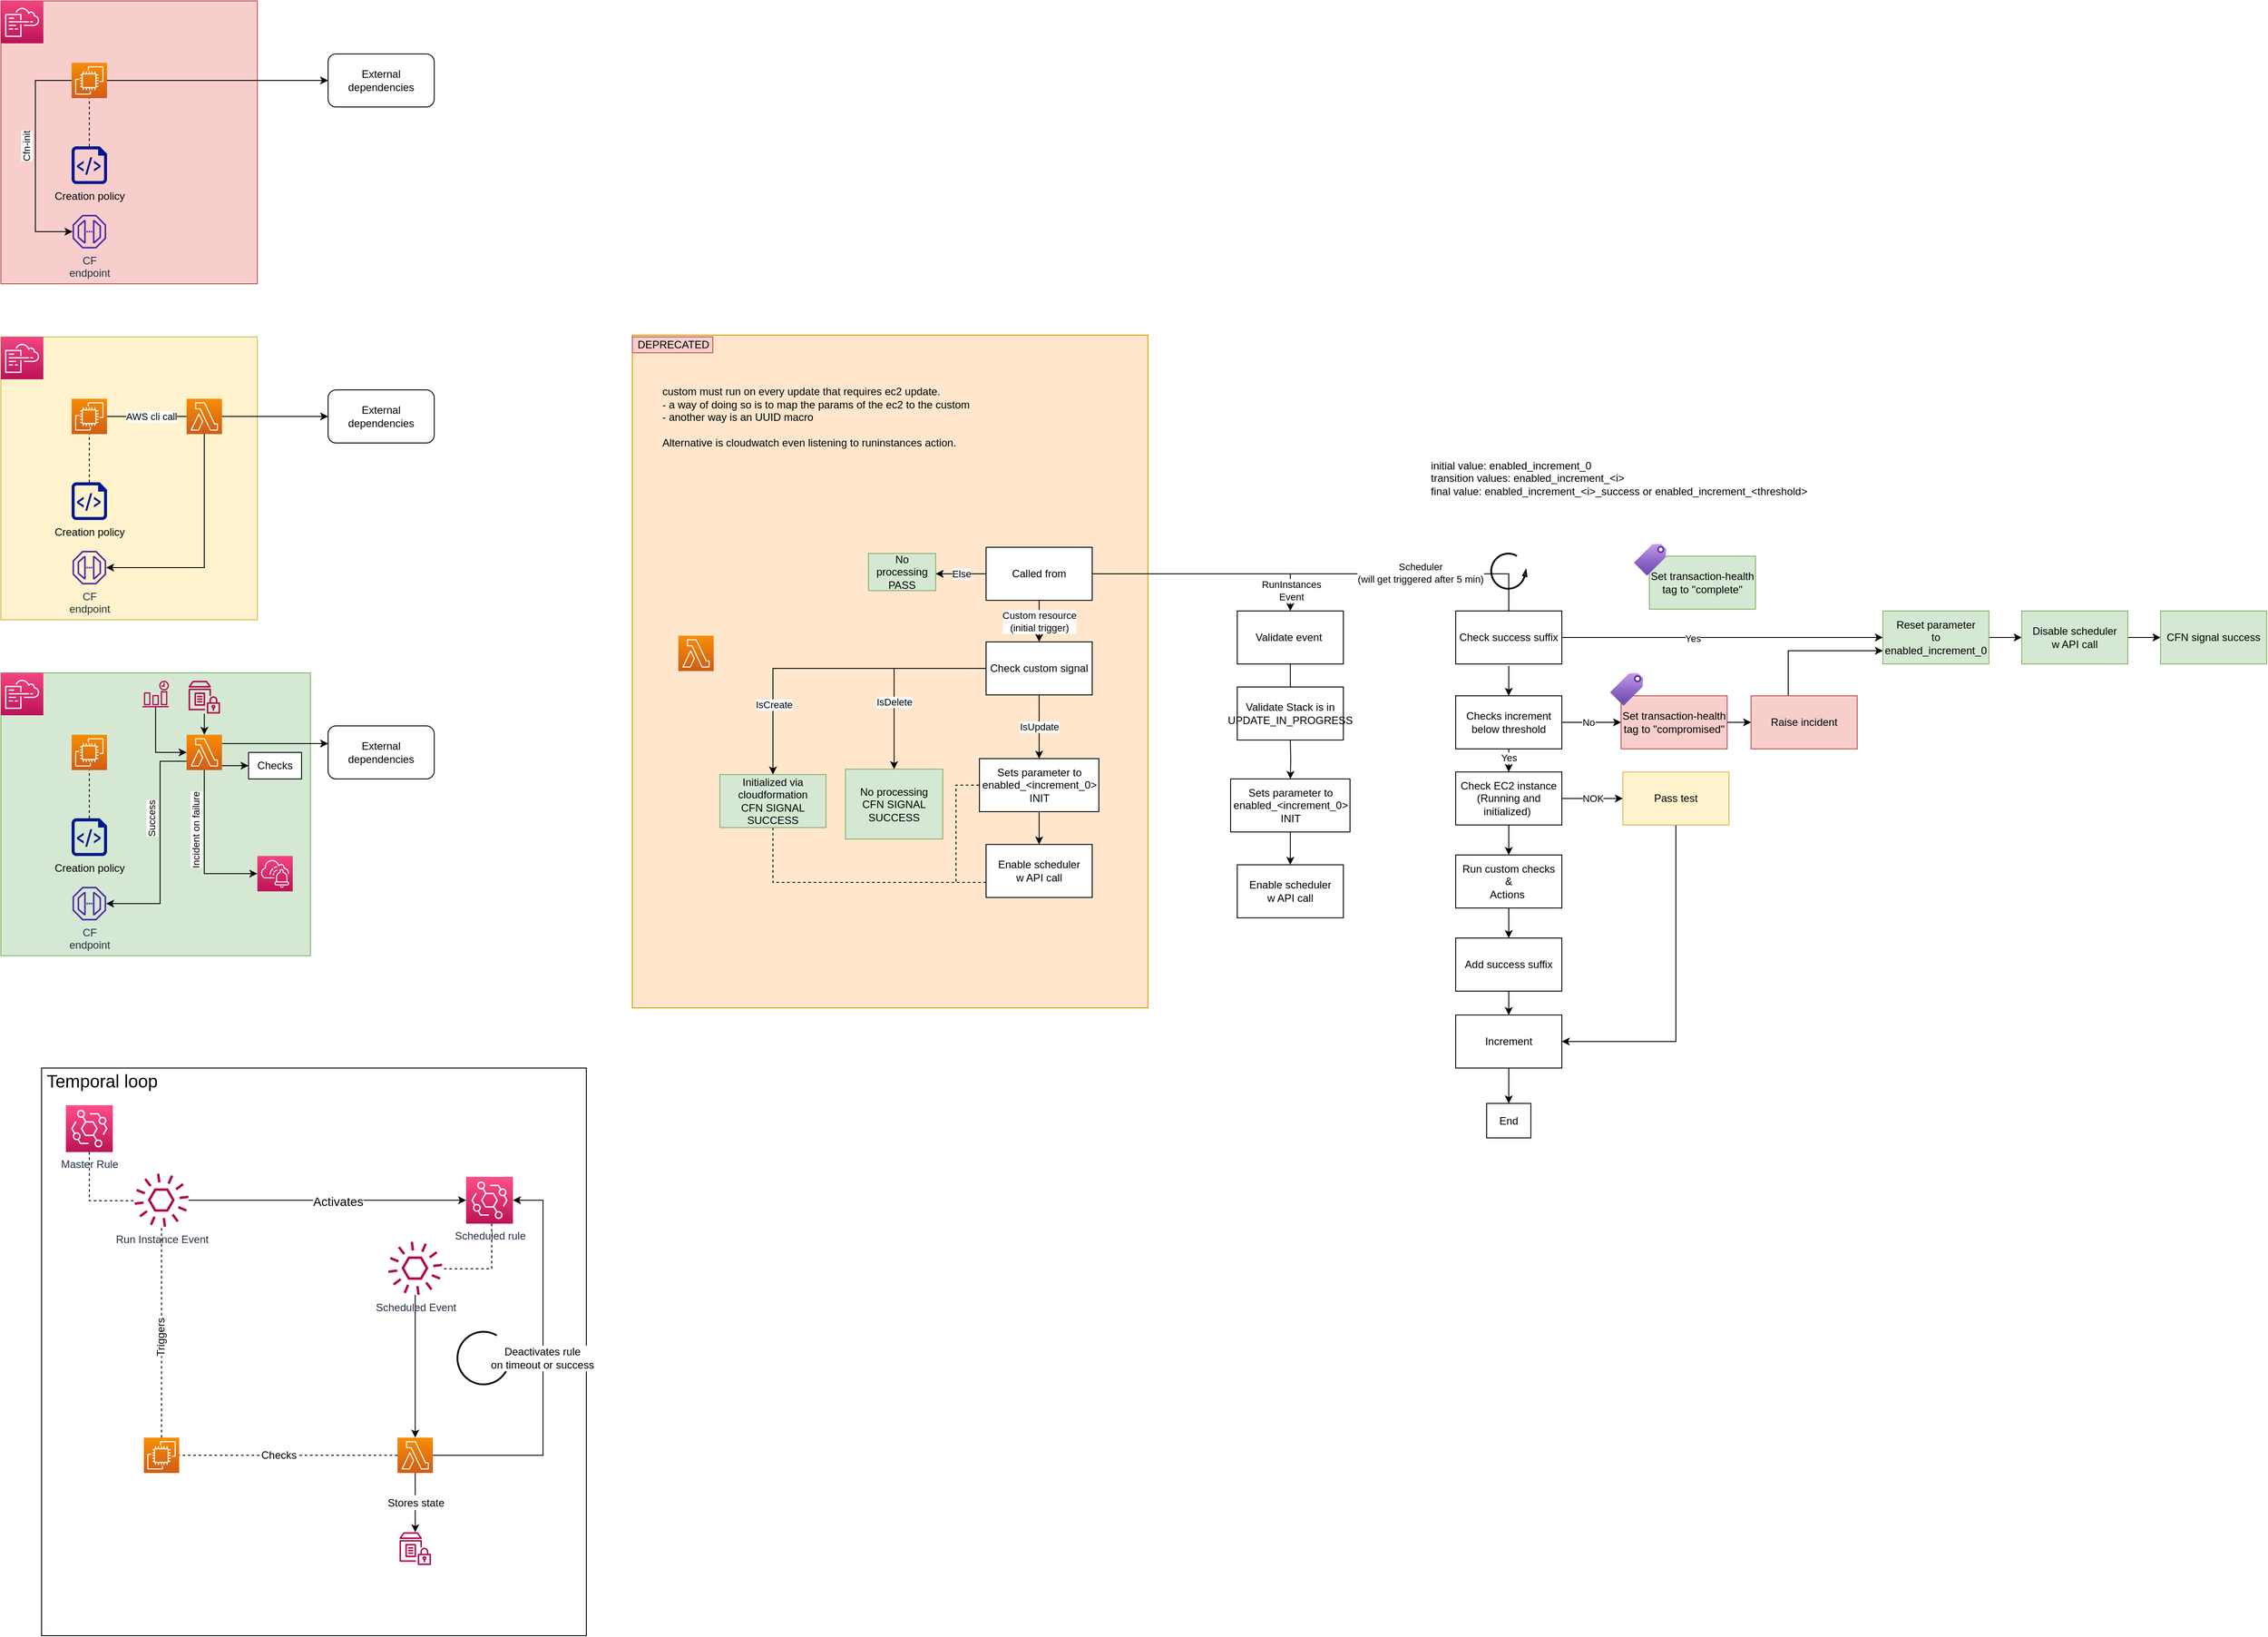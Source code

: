<mxfile version="16.1.2" type="device"><diagram id="FhN0YhwfLMsi-lymDsW3" name="Page-1"><mxGraphModel dx="2379" dy="1426" grid="0" gridSize="10" guides="1" tooltips="1" connect="1" arrows="1" fold="1" page="1" pageScale="1" pageWidth="827" pageHeight="1169" math="0" shadow="0"><root><mxCell id="0"/><mxCell id="1" parent="0"/><mxCell id="G8DbMPM-OMqMHS44Dd9l-25" value="Set transaction-health tag to &quot;complete&quot;" style="rounded=0;whiteSpace=wrap;html=1;fillColor=#d5e8d4;strokeColor=#82b366;" vertex="1" parent="1"><mxGeometry x="1934" y="657.0" width="120" height="60" as="geometry"/></mxCell><mxCell id="G8DbMPM-OMqMHS44Dd9l-4" value="" style="rounded=0;whiteSpace=wrap;html=1;" vertex="1" parent="1"><mxGeometry x="116" y="1236" width="616" height="642" as="geometry"/></mxCell><mxCell id="nle_YwqOD9X8qx88k8Kb-2" value="" style="rounded=0;whiteSpace=wrap;html=1;fillColor=#ffe6cc;strokeColor=#d79b00;" parent="1" vertex="1"><mxGeometry x="784" y="407" width="583" height="761" as="geometry"/></mxCell><mxCell id="jrHru4hNWrMTznHkmxCw-6" value="" style="rounded=0;whiteSpace=wrap;html=1;fillColor=#f8cecc;strokeColor=#b85450;" parent="1" vertex="1"><mxGeometry x="70" y="29" width="290" height="320" as="geometry"/></mxCell><mxCell id="jrHru4hNWrMTznHkmxCw-11" style="edgeStyle=orthogonalEdgeStyle;rounded=0;orthogonalLoop=1;jettySize=auto;html=1;endArrow=classic;endFill=1;" parent="1" source="jrHru4hNWrMTznHkmxCw-2" target="jrHru4hNWrMTznHkmxCw-12" edge="1"><mxGeometry relative="1" as="geometry"><mxPoint x="270" y="119" as="targetPoint"/></mxGeometry></mxCell><mxCell id="jrHru4hNWrMTznHkmxCw-26" style="edgeStyle=orthogonalEdgeStyle;rounded=0;orthogonalLoop=1;jettySize=auto;html=1;endArrow=classic;endFill=1;" parent="1" source="jrHru4hNWrMTznHkmxCw-2" target="jrHru4hNWrMTznHkmxCw-28" edge="1"><mxGeometry relative="1" as="geometry"><Array as="points"><mxPoint x="109" y="119"/></Array></mxGeometry></mxCell><mxCell id="jrHru4hNWrMTznHkmxCw-27" value="Cfn-init" style="edgeLabel;html=1;align=center;verticalAlign=middle;resizable=0;points=[];rotation=-90;" parent="jrHru4hNWrMTznHkmxCw-26" vertex="1" connectable="0"><mxGeometry x="-0.32" y="1" relative="1" as="geometry"><mxPoint x="-11" y="29" as="offset"/></mxGeometry></mxCell><mxCell id="jrHru4hNWrMTznHkmxCw-2" value="" style="sketch=0;points=[[0,0,0],[0.25,0,0],[0.5,0,0],[0.75,0,0],[1,0,0],[0,1,0],[0.25,1,0],[0.5,1,0],[0.75,1,0],[1,1,0],[0,0.25,0],[0,0.5,0],[0,0.75,0],[1,0.25,0],[1,0.5,0],[1,0.75,0]];outlineConnect=0;fontColor=#232F3E;gradientColor=#F78E04;gradientDirection=north;fillColor=#D05C17;strokeColor=#ffffff;dashed=0;verticalLabelPosition=bottom;verticalAlign=top;align=center;html=1;fontSize=12;fontStyle=0;aspect=fixed;shape=mxgraph.aws4.resourceIcon;resIcon=mxgraph.aws4.ec2;" parent="1" vertex="1"><mxGeometry x="150" y="99" width="40" height="40" as="geometry"/></mxCell><mxCell id="jrHru4hNWrMTznHkmxCw-9" value="" style="edgeStyle=orthogonalEdgeStyle;rounded=0;orthogonalLoop=1;jettySize=auto;html=1;endArrow=none;endFill=0;dashed=1;" parent="1" source="jrHru4hNWrMTznHkmxCw-4" target="jrHru4hNWrMTznHkmxCw-2" edge="1"><mxGeometry relative="1" as="geometry"/></mxCell><mxCell id="jrHru4hNWrMTznHkmxCw-4" value="Creation policy" style="sketch=0;aspect=fixed;pointerEvents=1;shadow=0;dashed=0;html=1;strokeColor=none;labelPosition=center;verticalLabelPosition=bottom;verticalAlign=top;align=center;fillColor=#00188D;shape=mxgraph.azure.script_file" parent="1" vertex="1"><mxGeometry x="150" y="193.55" width="40" height="42.55" as="geometry"/></mxCell><mxCell id="jrHru4hNWrMTznHkmxCw-5" value="" style="sketch=0;points=[[0,0,0],[0.25,0,0],[0.5,0,0],[0.75,0,0],[1,0,0],[0,1,0],[0.25,1,0],[0.5,1,0],[0.75,1,0],[1,1,0],[0,0.25,0],[0,0.5,0],[0,0.75,0],[1,0.25,0],[1,0.5,0],[1,0.75,0]];points=[[0,0,0],[0.25,0,0],[0.5,0,0],[0.75,0,0],[1,0,0],[0,1,0],[0.25,1,0],[0.5,1,0],[0.75,1,0],[1,1,0],[0,0.25,0],[0,0.5,0],[0,0.75,0],[1,0.25,0],[1,0.5,0],[1,0.75,0]];outlineConnect=0;fontColor=#232F3E;gradientColor=#F34482;gradientDirection=north;fillColor=#BC1356;strokeColor=#ffffff;dashed=0;verticalLabelPosition=bottom;verticalAlign=top;align=center;html=1;fontSize=12;fontStyle=0;aspect=fixed;shape=mxgraph.aws4.resourceIcon;resIcon=mxgraph.aws4.cloudformation;" parent="1" vertex="1"><mxGeometry x="70" y="29" width="48" height="48" as="geometry"/></mxCell><mxCell id="jrHru4hNWrMTznHkmxCw-12" value="External dependencies" style="rounded=1;whiteSpace=wrap;html=1;" parent="1" vertex="1"><mxGeometry x="440" y="89" width="120" height="60" as="geometry"/></mxCell><mxCell id="jrHru4hNWrMTznHkmxCw-28" value="CF&lt;br&gt;endpoint" style="sketch=0;outlineConnect=0;fontColor=#232F3E;gradientColor=none;fillColor=#4D27AA;strokeColor=none;dashed=0;verticalLabelPosition=bottom;verticalAlign=top;align=center;html=1;fontSize=12;fontStyle=0;aspect=fixed;pointerEvents=1;shape=mxgraph.aws4.endpoint;" parent="1" vertex="1"><mxGeometry x="151" y="271" width="38" height="38" as="geometry"/></mxCell><mxCell id="jrHru4hNWrMTznHkmxCw-39" value="" style="rounded=0;whiteSpace=wrap;html=1;fillColor=#fff2cc;strokeColor=#d6b656;" parent="1" vertex="1"><mxGeometry x="70" y="409" width="290" height="320" as="geometry"/></mxCell><mxCell id="jrHru4hNWrMTznHkmxCw-40" style="edgeStyle=orthogonalEdgeStyle;rounded=0;orthogonalLoop=1;jettySize=auto;html=1;endArrow=classic;endFill=1;startArrow=none;" parent="1" source="jrHru4hNWrMTznHkmxCw-49" target="jrHru4hNWrMTznHkmxCw-47" edge="1"><mxGeometry relative="1" as="geometry"><mxPoint x="270" y="499" as="targetPoint"/></mxGeometry></mxCell><mxCell id="jrHru4hNWrMTznHkmxCw-43" value="" style="sketch=0;points=[[0,0,0],[0.25,0,0],[0.5,0,0],[0.75,0,0],[1,0,0],[0,1,0],[0.25,1,0],[0.5,1,0],[0.75,1,0],[1,1,0],[0,0.25,0],[0,0.5,0],[0,0.75,0],[1,0.25,0],[1,0.5,0],[1,0.75,0]];outlineConnect=0;fontColor=#232F3E;gradientColor=#F78E04;gradientDirection=north;fillColor=#D05C17;strokeColor=#ffffff;dashed=0;verticalLabelPosition=bottom;verticalAlign=top;align=center;html=1;fontSize=12;fontStyle=0;aspect=fixed;shape=mxgraph.aws4.resourceIcon;resIcon=mxgraph.aws4.ec2;" parent="1" vertex="1"><mxGeometry x="150" y="479" width="40" height="40" as="geometry"/></mxCell><mxCell id="jrHru4hNWrMTznHkmxCw-44" value="" style="edgeStyle=orthogonalEdgeStyle;rounded=0;orthogonalLoop=1;jettySize=auto;html=1;endArrow=none;endFill=0;dashed=1;" parent="1" source="jrHru4hNWrMTznHkmxCw-45" target="jrHru4hNWrMTznHkmxCw-43" edge="1"><mxGeometry relative="1" as="geometry"/></mxCell><mxCell id="jrHru4hNWrMTznHkmxCw-45" value="Creation policy" style="sketch=0;aspect=fixed;pointerEvents=1;shadow=0;dashed=0;html=1;strokeColor=none;labelPosition=center;verticalLabelPosition=bottom;verticalAlign=top;align=center;fillColor=#00188D;shape=mxgraph.azure.script_file" parent="1" vertex="1"><mxGeometry x="150" y="573.55" width="40" height="42.55" as="geometry"/></mxCell><mxCell id="jrHru4hNWrMTznHkmxCw-46" value="" style="sketch=0;points=[[0,0,0],[0.25,0,0],[0.5,0,0],[0.75,0,0],[1,0,0],[0,1,0],[0.25,1,0],[0.5,1,0],[0.75,1,0],[1,1,0],[0,0.25,0],[0,0.5,0],[0,0.75,0],[1,0.25,0],[1,0.5,0],[1,0.75,0]];points=[[0,0,0],[0.25,0,0],[0.5,0,0],[0.75,0,0],[1,0,0],[0,1,0],[0.25,1,0],[0.5,1,0],[0.75,1,0],[1,1,0],[0,0.25,0],[0,0.5,0],[0,0.75,0],[1,0.25,0],[1,0.5,0],[1,0.75,0]];outlineConnect=0;fontColor=#232F3E;gradientColor=#F34482;gradientDirection=north;fillColor=#BC1356;strokeColor=#ffffff;dashed=0;verticalLabelPosition=bottom;verticalAlign=top;align=center;html=1;fontSize=12;fontStyle=0;aspect=fixed;shape=mxgraph.aws4.resourceIcon;resIcon=mxgraph.aws4.cloudformation;" parent="1" vertex="1"><mxGeometry x="70" y="409" width="48" height="48" as="geometry"/></mxCell><mxCell id="jrHru4hNWrMTznHkmxCw-47" value="External dependencies" style="rounded=1;whiteSpace=wrap;html=1;" parent="1" vertex="1"><mxGeometry x="440" y="469" width="120" height="60" as="geometry"/></mxCell><mxCell id="jrHru4hNWrMTznHkmxCw-48" value="CF&lt;br&gt;endpoint" style="sketch=0;outlineConnect=0;fontColor=#232F3E;gradientColor=none;fillColor=#4D27AA;strokeColor=none;dashed=0;verticalLabelPosition=bottom;verticalAlign=top;align=center;html=1;fontSize=12;fontStyle=0;aspect=fixed;pointerEvents=1;shape=mxgraph.aws4.endpoint;" parent="1" vertex="1"><mxGeometry x="151" y="651" width="38" height="38" as="geometry"/></mxCell><mxCell id="jrHru4hNWrMTznHkmxCw-51" style="edgeStyle=orthogonalEdgeStyle;rounded=0;orthogonalLoop=1;jettySize=auto;html=1;endArrow=classic;endFill=1;" parent="1" source="jrHru4hNWrMTznHkmxCw-49" target="jrHru4hNWrMTznHkmxCw-48" edge="1"><mxGeometry relative="1" as="geometry"><Array as="points"><mxPoint x="300" y="670"/></Array></mxGeometry></mxCell><mxCell id="jrHru4hNWrMTznHkmxCw-49" value="" style="sketch=0;points=[[0,0,0],[0.25,0,0],[0.5,0,0],[0.75,0,0],[1,0,0],[0,1,0],[0.25,1,0],[0.5,1,0],[0.75,1,0],[1,1,0],[0,0.25,0],[0,0.5,0],[0,0.75,0],[1,0.25,0],[1,0.5,0],[1,0.75,0]];outlineConnect=0;fontColor=#232F3E;gradientColor=#F78E04;gradientDirection=north;fillColor=#D05C17;strokeColor=#ffffff;dashed=0;verticalLabelPosition=bottom;verticalAlign=top;align=center;html=1;fontSize=12;fontStyle=0;aspect=fixed;shape=mxgraph.aws4.resourceIcon;resIcon=mxgraph.aws4.lambda;" parent="1" vertex="1"><mxGeometry x="280" y="479" width="40" height="40" as="geometry"/></mxCell><mxCell id="jrHru4hNWrMTznHkmxCw-50" value="" style="edgeStyle=orthogonalEdgeStyle;rounded=0;orthogonalLoop=1;jettySize=auto;html=1;endArrow=none;endFill=1;" parent="1" source="jrHru4hNWrMTznHkmxCw-43" target="jrHru4hNWrMTznHkmxCw-49" edge="1"><mxGeometry relative="1" as="geometry"><mxPoint x="440" y="499" as="targetPoint"/><mxPoint x="190" y="499" as="sourcePoint"/></mxGeometry></mxCell><mxCell id="jrHru4hNWrMTznHkmxCw-54" value="AWS cli call" style="edgeLabel;html=1;align=center;verticalAlign=middle;resizable=0;points=[];" parent="jrHru4hNWrMTznHkmxCw-50" vertex="1" connectable="0"><mxGeometry x="-0.178" relative="1" as="geometry"><mxPoint x="13" as="offset"/></mxGeometry></mxCell><mxCell id="jrHru4hNWrMTznHkmxCw-55" value="" style="rounded=0;whiteSpace=wrap;html=1;fillColor=#d5e8d4;strokeColor=#82b366;" parent="1" vertex="1"><mxGeometry x="70" y="789" width="350" height="320" as="geometry"/></mxCell><mxCell id="jrHru4hNWrMTznHkmxCw-56" style="edgeStyle=orthogonalEdgeStyle;rounded=0;orthogonalLoop=1;jettySize=auto;html=1;endArrow=classic;endFill=1;startArrow=none;" parent="1" source="jrHru4hNWrMTznHkmxCw-64" target="jrHru4hNWrMTznHkmxCw-61" edge="1"><mxGeometry relative="1" as="geometry"><mxPoint x="270" y="879" as="targetPoint"/><Array as="points"><mxPoint x="390" y="869"/><mxPoint x="390" y="869"/></Array></mxGeometry></mxCell><mxCell id="jrHru4hNWrMTznHkmxCw-57" value="" style="sketch=0;points=[[0,0,0],[0.25,0,0],[0.5,0,0],[0.75,0,0],[1,0,0],[0,1,0],[0.25,1,0],[0.5,1,0],[0.75,1,0],[1,1,0],[0,0.25,0],[0,0.5,0],[0,0.75,0],[1,0.25,0],[1,0.5,0],[1,0.75,0]];outlineConnect=0;fontColor=#232F3E;gradientColor=#F78E04;gradientDirection=north;fillColor=#D05C17;strokeColor=#ffffff;dashed=0;verticalLabelPosition=bottom;verticalAlign=top;align=center;html=1;fontSize=12;fontStyle=0;aspect=fixed;shape=mxgraph.aws4.resourceIcon;resIcon=mxgraph.aws4.ec2;" parent="1" vertex="1"><mxGeometry x="150" y="859" width="40" height="40" as="geometry"/></mxCell><mxCell id="jrHru4hNWrMTznHkmxCw-58" value="" style="edgeStyle=orthogonalEdgeStyle;rounded=0;orthogonalLoop=1;jettySize=auto;html=1;endArrow=none;endFill=0;dashed=1;" parent="1" source="jrHru4hNWrMTznHkmxCw-59" target="jrHru4hNWrMTznHkmxCw-57" edge="1"><mxGeometry relative="1" as="geometry"/></mxCell><mxCell id="jrHru4hNWrMTznHkmxCw-59" value="Creation policy" style="sketch=0;aspect=fixed;pointerEvents=1;shadow=0;dashed=0;html=1;strokeColor=none;labelPosition=center;verticalLabelPosition=bottom;verticalAlign=top;align=center;fillColor=#00188D;shape=mxgraph.azure.script_file" parent="1" vertex="1"><mxGeometry x="150" y="953.55" width="40" height="42.55" as="geometry"/></mxCell><mxCell id="jrHru4hNWrMTznHkmxCw-60" value="" style="sketch=0;points=[[0,0,0],[0.25,0,0],[0.5,0,0],[0.75,0,0],[1,0,0],[0,1,0],[0.25,1,0],[0.5,1,0],[0.75,1,0],[1,1,0],[0,0.25,0],[0,0.5,0],[0,0.75,0],[1,0.25,0],[1,0.5,0],[1,0.75,0]];points=[[0,0,0],[0.25,0,0],[0.5,0,0],[0.75,0,0],[1,0,0],[0,1,0],[0.25,1,0],[0.5,1,0],[0.75,1,0],[1,1,0],[0,0.25,0],[0,0.5,0],[0,0.75,0],[1,0.25,0],[1,0.5,0],[1,0.75,0]];outlineConnect=0;fontColor=#232F3E;gradientColor=#F34482;gradientDirection=north;fillColor=#BC1356;strokeColor=#ffffff;dashed=0;verticalLabelPosition=bottom;verticalAlign=top;align=center;html=1;fontSize=12;fontStyle=0;aspect=fixed;shape=mxgraph.aws4.resourceIcon;resIcon=mxgraph.aws4.cloudformation;" parent="1" vertex="1"><mxGeometry x="70" y="789" width="48" height="48" as="geometry"/></mxCell><mxCell id="jrHru4hNWrMTznHkmxCw-61" value="External dependencies" style="rounded=1;whiteSpace=wrap;html=1;" parent="1" vertex="1"><mxGeometry x="440" y="849" width="120" height="60" as="geometry"/></mxCell><mxCell id="jrHru4hNWrMTznHkmxCw-62" value="CF&lt;br&gt;endpoint" style="sketch=0;outlineConnect=0;fontColor=#232F3E;gradientColor=none;fillColor=#4D27AA;strokeColor=none;dashed=0;verticalLabelPosition=bottom;verticalAlign=top;align=center;html=1;fontSize=12;fontStyle=0;aspect=fixed;pointerEvents=1;shape=mxgraph.aws4.endpoint;" parent="1" vertex="1"><mxGeometry x="151" y="1031" width="38" height="38" as="geometry"/></mxCell><mxCell id="jrHru4hNWrMTznHkmxCw-63" style="edgeStyle=orthogonalEdgeStyle;rounded=0;orthogonalLoop=1;jettySize=auto;html=1;endArrow=classic;endFill=1;" parent="1" source="jrHru4hNWrMTznHkmxCw-64" target="jrHru4hNWrMTznHkmxCw-62" edge="1"><mxGeometry relative="1" as="geometry"><Array as="points"><mxPoint x="250" y="889"/><mxPoint x="250" y="1050"/></Array></mxGeometry></mxCell><mxCell id="jrHru4hNWrMTznHkmxCw-81" value="Success" style="edgeLabel;html=1;align=center;verticalAlign=middle;resizable=0;points=[];rotation=-90;" parent="jrHru4hNWrMTznHkmxCw-63" vertex="1" connectable="0"><mxGeometry x="-0.341" y="1" relative="1" as="geometry"><mxPoint x="-11" y="12" as="offset"/></mxGeometry></mxCell><mxCell id="jrHru4hNWrMTznHkmxCw-76" style="edgeStyle=orthogonalEdgeStyle;rounded=0;orthogonalLoop=1;jettySize=auto;html=1;endArrow=classic;endFill=1;" parent="1" source="jrHru4hNWrMTznHkmxCw-64" target="jrHru4hNWrMTznHkmxCw-73" edge="1"><mxGeometry relative="1" as="geometry"><Array as="points"><mxPoint x="330" y="894"/><mxPoint x="330" y="894"/></Array></mxGeometry></mxCell><mxCell id="jrHru4hNWrMTznHkmxCw-79" style="edgeStyle=orthogonalEdgeStyle;rounded=0;orthogonalLoop=1;jettySize=auto;html=1;entryX=0;entryY=0.5;entryDx=0;entryDy=0;entryPerimeter=0;endArrow=classic;endFill=1;" parent="1" source="jrHru4hNWrMTznHkmxCw-64" target="jrHru4hNWrMTznHkmxCw-77" edge="1"><mxGeometry relative="1" as="geometry"><Array as="points"><mxPoint x="300" y="1016"/></Array></mxGeometry></mxCell><mxCell id="jrHru4hNWrMTznHkmxCw-80" value="Incident on failure" style="edgeLabel;html=1;align=center;verticalAlign=middle;resizable=0;points=[];rotation=-90;" parent="jrHru4hNWrMTznHkmxCw-79" vertex="1" connectable="0"><mxGeometry x="-0.232" y="2" relative="1" as="geometry"><mxPoint x="-12" as="offset"/></mxGeometry></mxCell><mxCell id="jrHru4hNWrMTznHkmxCw-64" value="" style="sketch=0;points=[[0,0,0],[0.25,0,0],[0.5,0,0],[0.75,0,0],[1,0,0],[0,1,0],[0.25,1,0],[0.5,1,0],[0.75,1,0],[1,1,0],[0,0.25,0],[0,0.5,0],[0,0.75,0],[1,0.25,0],[1,0.5,0],[1,0.75,0]];outlineConnect=0;fontColor=#232F3E;gradientColor=#F78E04;gradientDirection=north;fillColor=#D05C17;strokeColor=#ffffff;dashed=0;verticalLabelPosition=bottom;verticalAlign=top;align=center;html=1;fontSize=12;fontStyle=0;aspect=fixed;shape=mxgraph.aws4.resourceIcon;resIcon=mxgraph.aws4.lambda;" parent="1" vertex="1"><mxGeometry x="280" y="859" width="40" height="40" as="geometry"/></mxCell><mxCell id="jrHru4hNWrMTznHkmxCw-74" style="edgeStyle=orthogonalEdgeStyle;rounded=0;orthogonalLoop=1;jettySize=auto;html=1;endArrow=classic;endFill=1;" parent="1" source="jrHru4hNWrMTznHkmxCw-67" target="jrHru4hNWrMTznHkmxCw-64" edge="1"><mxGeometry relative="1" as="geometry"><Array as="points"><mxPoint x="245" y="879"/></Array></mxGeometry></mxCell><mxCell id="jrHru4hNWrMTznHkmxCw-67" value="" style="sketch=0;outlineConnect=0;fontColor=#232F3E;gradientColor=none;fillColor=#B0084D;strokeColor=none;dashed=0;verticalLabelPosition=bottom;verticalAlign=top;align=center;html=1;fontSize=12;fontStyle=0;aspect=fixed;pointerEvents=1;shape=mxgraph.aws4.event_time_based;" parent="1" vertex="1"><mxGeometry x="230" y="798" width="30" height="30" as="geometry"/></mxCell><mxCell id="jrHru4hNWrMTznHkmxCw-71" style="edgeStyle=orthogonalEdgeStyle;rounded=0;orthogonalLoop=1;jettySize=auto;html=1;entryX=0.5;entryY=0;entryDx=0;entryDy=0;entryPerimeter=0;endArrow=classic;endFill=1;" parent="1" source="jrHru4hNWrMTznHkmxCw-68" target="jrHru4hNWrMTznHkmxCw-64" edge="1"><mxGeometry relative="1" as="geometry"/></mxCell><mxCell id="jrHru4hNWrMTznHkmxCw-68" value="" style="sketch=0;outlineConnect=0;fontColor=#232F3E;gradientColor=none;fillColor=#B0084D;strokeColor=none;dashed=0;verticalLabelPosition=bottom;verticalAlign=top;align=center;html=1;fontSize=12;fontStyle=0;aspect=fixed;pointerEvents=1;shape=mxgraph.aws4.parameter_store;" parent="1" vertex="1"><mxGeometry x="282.17" y="798" width="35.67" height="37.1" as="geometry"/></mxCell><mxCell id="jrHru4hNWrMTznHkmxCw-73" value="Checks" style="rounded=0;whiteSpace=wrap;html=1;" parent="1" vertex="1"><mxGeometry x="350" y="879" width="60" height="30" as="geometry"/></mxCell><mxCell id="jrHru4hNWrMTznHkmxCw-77" value="" style="sketch=0;points=[[0,0,0],[0.25,0,0],[0.5,0,0],[0.75,0,0],[1,0,0],[0,1,0],[0.25,1,0],[0.5,1,0],[0.75,1,0],[1,1,0],[0,0.25,0],[0,0.5,0],[0,0.75,0],[1,0.25,0],[1,0.5,0],[1,0.75,0]];points=[[0,0,0],[0.25,0,0],[0.5,0,0],[0.75,0,0],[1,0,0],[0,1,0],[0.25,1,0],[0.5,1,0],[0.75,1,0],[1,1,0],[0,0.25,0],[0,0.5,0],[0,0.75,0],[1,0.25,0],[1,0.5,0],[1,0.75,0]];outlineConnect=0;fontColor=#232F3E;gradientColor=#F34482;gradientDirection=north;fillColor=#BC1356;strokeColor=#ffffff;dashed=0;verticalLabelPosition=bottom;verticalAlign=top;align=center;html=1;fontSize=12;fontStyle=0;aspect=fixed;shape=mxgraph.aws4.resourceIcon;resIcon=mxgraph.aws4.systems_manager_incident_manager;" parent="1" vertex="1"><mxGeometry x="360" y="996.1" width="40" height="40" as="geometry"/></mxCell><mxCell id="jrHru4hNWrMTznHkmxCw-82" value="" style="sketch=0;points=[[0,0,0],[0.25,0,0],[0.5,0,0],[0.75,0,0],[1,0,0],[0,1,0],[0.25,1,0],[0.5,1,0],[0.75,1,0],[1,1,0],[0,0.25,0],[0,0.5,0],[0,0.75,0],[1,0.25,0],[1,0.5,0],[1,0.75,0]];outlineConnect=0;fontColor=#232F3E;gradientColor=#F78E04;gradientDirection=north;fillColor=#D05C17;strokeColor=#ffffff;dashed=0;verticalLabelPosition=bottom;verticalAlign=top;align=center;html=1;fontSize=12;fontStyle=0;aspect=fixed;shape=mxgraph.aws4.resourceIcon;resIcon=mxgraph.aws4.lambda;" parent="1" vertex="1"><mxGeometry x="836" y="747" width="40" height="40" as="geometry"/></mxCell><mxCell id="jrHru4hNWrMTznHkmxCw-86" style="edgeStyle=orthogonalEdgeStyle;rounded=0;orthogonalLoop=1;jettySize=auto;html=1;endArrow=classic;endFill=1;" parent="1" source="jrHru4hNWrMTznHkmxCw-84" target="jrHru4hNWrMTznHkmxCw-85" edge="1"><mxGeometry relative="1" as="geometry"/></mxCell><mxCell id="jrHru4hNWrMTznHkmxCw-87" value="IsUpdate" style="edgeLabel;html=1;align=center;verticalAlign=middle;resizable=0;points=[];" parent="jrHru4hNWrMTznHkmxCw-86" vertex="1" connectable="0"><mxGeometry x="-0.389" relative="1" as="geometry"><mxPoint y="14" as="offset"/></mxGeometry></mxCell><mxCell id="jrHru4hNWrMTznHkmxCw-151" value="" style="edgeStyle=orthogonalEdgeStyle;rounded=0;orthogonalLoop=1;jettySize=auto;html=1;endArrow=classic;endFill=1;entryX=0.5;entryY=0;entryDx=0;entryDy=0;" parent="1" source="jrHru4hNWrMTznHkmxCw-84" target="jrHru4hNWrMTznHkmxCw-153" edge="1"><mxGeometry relative="1" as="geometry"><mxPoint x="1094" y="896" as="targetPoint"/></mxGeometry></mxCell><mxCell id="jrHru4hNWrMTznHkmxCw-152" value="IsDelete" style="edgeLabel;html=1;align=center;verticalAlign=middle;resizable=0;points=[];" parent="jrHru4hNWrMTznHkmxCw-151" vertex="1" connectable="0"><mxGeometry x="0.299" relative="1" as="geometry"><mxPoint as="offset"/></mxGeometry></mxCell><mxCell id="jrHru4hNWrMTznHkmxCw-156" value="" style="edgeStyle=orthogonalEdgeStyle;rounded=0;orthogonalLoop=1;jettySize=auto;html=1;endArrow=classic;endFill=1;" parent="1" source="jrHru4hNWrMTznHkmxCw-84" target="jrHru4hNWrMTznHkmxCw-155" edge="1"><mxGeometry relative="1" as="geometry"/></mxCell><mxCell id="jrHru4hNWrMTznHkmxCw-157" value="IsCreate" style="edgeLabel;html=1;align=center;verticalAlign=middle;resizable=0;points=[];" parent="jrHru4hNWrMTznHkmxCw-156" vertex="1" connectable="0"><mxGeometry x="0.562" y="1" relative="1" as="geometry"><mxPoint as="offset"/></mxGeometry></mxCell><mxCell id="jrHru4hNWrMTznHkmxCw-84" value="Check custom signal" style="rounded=0;whiteSpace=wrap;html=1;" parent="1" vertex="1"><mxGeometry x="1184" y="754" width="120" height="60" as="geometry"/></mxCell><mxCell id="jrHru4hNWrMTznHkmxCw-145" style="edgeStyle=orthogonalEdgeStyle;rounded=0;orthogonalLoop=1;jettySize=auto;html=1;endArrow=classic;endFill=1;" parent="1" source="jrHru4hNWrMTznHkmxCw-85" target="jrHru4hNWrMTznHkmxCw-144" edge="1"><mxGeometry relative="1" as="geometry"/></mxCell><mxCell id="jrHru4hNWrMTznHkmxCw-85" value="Sets parameter to enabled_&amp;lt;increment_0&amp;gt;&lt;br&gt;INIT" style="rounded=0;whiteSpace=wrap;html=1;" parent="1" vertex="1"><mxGeometry x="1176.5" y="886" width="135" height="60" as="geometry"/></mxCell><mxCell id="jrHru4hNWrMTznHkmxCw-89" value="Custom resource&lt;br&gt;(initial trigger)" style="edgeStyle=orthogonalEdgeStyle;rounded=0;orthogonalLoop=1;jettySize=auto;html=1;endArrow=classic;endFill=1;" parent="1" source="jrHru4hNWrMTznHkmxCw-88" target="jrHru4hNWrMTznHkmxCw-84" edge="1"><mxGeometry relative="1" as="geometry"><Array as="points"><mxPoint x="1244" y="734"/><mxPoint x="1244" y="734"/></Array></mxGeometry></mxCell><mxCell id="jrHru4hNWrMTznHkmxCw-93" style="edgeStyle=orthogonalEdgeStyle;rounded=0;orthogonalLoop=1;jettySize=auto;html=1;endArrow=classic;endFill=1;entryX=0.5;entryY=0;entryDx=0;entryDy=0;" parent="1" source="jrHru4hNWrMTznHkmxCw-88" target="jrHru4hNWrMTznHkmxCw-103" edge="1"><mxGeometry relative="1" as="geometry"/></mxCell><mxCell id="jrHru4hNWrMTznHkmxCw-94" value="Scheduler&lt;br&gt;(will get triggered after 5 min)" style="edgeLabel;html=1;align=center;verticalAlign=middle;resizable=0;points=[];" parent="jrHru4hNWrMTznHkmxCw-93" vertex="1" connectable="0"><mxGeometry x="0.606" y="-1" relative="1" as="geometry"><mxPoint x="-99" y="-19" as="offset"/></mxGeometry></mxCell><mxCell id="jrHru4hNWrMTznHkmxCw-123" value="No" style="edgeLabel;html=1;align=center;verticalAlign=middle;resizable=0;points=[];" parent="jrHru4hNWrMTznHkmxCw-93" vertex="1" connectable="0"><mxGeometry x="0.864" y="1" relative="1" as="geometry"><mxPoint as="offset"/></mxGeometry></mxCell><mxCell id="jrHru4hNWrMTznHkmxCw-95" value="Else" style="edgeStyle=orthogonalEdgeStyle;rounded=0;orthogonalLoop=1;jettySize=auto;html=1;endArrow=classic;endFill=1;" parent="1" source="jrHru4hNWrMTznHkmxCw-88" edge="1"><mxGeometry relative="1" as="geometry"><mxPoint x="1127" y="677" as="targetPoint"/></mxGeometry></mxCell><mxCell id="nle_YwqOD9X8qx88k8Kb-4" style="edgeStyle=orthogonalEdgeStyle;rounded=0;orthogonalLoop=1;jettySize=auto;html=1;entryX=0.5;entryY=0;entryDx=0;entryDy=0;" parent="1" source="jrHru4hNWrMTznHkmxCw-88" target="2" edge="1"><mxGeometry relative="1" as="geometry"/></mxCell><mxCell id="jrHru4hNWrMTznHkmxCw-88" value="Called from" style="rounded=0;whiteSpace=wrap;html=1;" parent="1" vertex="1"><mxGeometry x="1184" y="647" width="120" height="60" as="geometry"/></mxCell><mxCell id="jrHru4hNWrMTznHkmxCw-96" value="No processing&lt;br&gt;PASS" style="rounded=0;whiteSpace=wrap;html=1;fillColor=#d5e8d4;strokeColor=#82b366;" parent="1" vertex="1"><mxGeometry x="1051" y="654" width="76" height="42" as="geometry"/></mxCell><mxCell id="jrHru4hNWrMTznHkmxCw-106" style="edgeStyle=orthogonalEdgeStyle;rounded=0;orthogonalLoop=1;jettySize=auto;html=1;endArrow=classic;endFill=1;" parent="1" source="jrHru4hNWrMTznHkmxCw-103" edge="1"><mxGeometry relative="1" as="geometry"><mxPoint x="1902" y="845" as="targetPoint"/></mxGeometry></mxCell><mxCell id="jrHru4hNWrMTznHkmxCw-108" value="No" style="edgeLabel;html=1;align=center;verticalAlign=middle;resizable=0;points=[];" parent="jrHru4hNWrMTznHkmxCw-106" vertex="1" connectable="0"><mxGeometry x="-0.343" y="1" relative="1" as="geometry"><mxPoint x="8" y="1" as="offset"/></mxGeometry></mxCell><mxCell id="jrHru4hNWrMTznHkmxCw-110" style="edgeStyle=orthogonalEdgeStyle;rounded=0;orthogonalLoop=1;jettySize=auto;html=1;endArrow=classic;endFill=1;" parent="1" source="jrHru4hNWrMTznHkmxCw-103" target="jrHru4hNWrMTznHkmxCw-109" edge="1"><mxGeometry relative="1" as="geometry"/></mxCell><mxCell id="jrHru4hNWrMTznHkmxCw-121" value="Yes" style="edgeLabel;html=1;align=center;verticalAlign=middle;resizable=0;points=[];" parent="jrHru4hNWrMTznHkmxCw-110" vertex="1" connectable="0"><mxGeometry x="0.625" relative="1" as="geometry"><mxPoint y="-6" as="offset"/></mxGeometry></mxCell><mxCell id="jrHru4hNWrMTznHkmxCw-103" value="Checks increment below threshold" style="rounded=0;whiteSpace=wrap;html=1;" parent="1" vertex="1"><mxGeometry x="1715" y="815" width="120" height="60" as="geometry"/></mxCell><mxCell id="nle_YwqOD9X8qx88k8Kb-18" style="edgeStyle=orthogonalEdgeStyle;rounded=0;orthogonalLoop=1;jettySize=auto;html=1;" parent="1" source="jrHru4hNWrMTznHkmxCw-107" target="nle_YwqOD9X8qx88k8Kb-17" edge="1"><mxGeometry relative="1" as="geometry"/></mxCell><mxCell id="jrHru4hNWrMTznHkmxCw-107" value="Set transaction-health tag to &quot;compromised&quot;" style="rounded=0;whiteSpace=wrap;html=1;fillColor=#f8cecc;strokeColor=#b85450;" parent="1" vertex="1"><mxGeometry x="1902" y="815" width="120" height="60" as="geometry"/></mxCell><mxCell id="jrHru4hNWrMTznHkmxCw-112" style="edgeStyle=orthogonalEdgeStyle;rounded=0;orthogonalLoop=1;jettySize=auto;html=1;entryX=0.5;entryY=0;entryDx=0;entryDy=0;endArrow=classic;endFill=1;" parent="1" source="jrHru4hNWrMTznHkmxCw-109" target="jrHru4hNWrMTznHkmxCw-111" edge="1"><mxGeometry relative="1" as="geometry"/></mxCell><mxCell id="jrHru4hNWrMTznHkmxCw-114" value="" style="edgeStyle=orthogonalEdgeStyle;rounded=0;orthogonalLoop=1;jettySize=auto;html=1;endArrow=classic;endFill=1;" parent="1" source="jrHru4hNWrMTznHkmxCw-109" target="jrHru4hNWrMTznHkmxCw-113" edge="1"><mxGeometry relative="1" as="geometry"/></mxCell><mxCell id="jrHru4hNWrMTznHkmxCw-115" value="NOK" style="edgeLabel;html=1;align=center;verticalAlign=middle;resizable=0;points=[];" parent="jrHru4hNWrMTznHkmxCw-114" vertex="1" connectable="0"><mxGeometry x="-0.188" relative="1" as="geometry"><mxPoint x="7" as="offset"/></mxGeometry></mxCell><mxCell id="jrHru4hNWrMTznHkmxCw-109" value="Check EC2 instance&lt;br&gt;(Running and initialized)&amp;nbsp;" style="rounded=0;whiteSpace=wrap;html=1;" parent="1" vertex="1"><mxGeometry x="1715" y="901.1" width="120" height="60" as="geometry"/></mxCell><mxCell id="jrHru4hNWrMTznHkmxCw-129" style="edgeStyle=orthogonalEdgeStyle;rounded=0;orthogonalLoop=1;jettySize=auto;html=1;endArrow=classic;endFill=1;" parent="1" source="jrHru4hNWrMTznHkmxCw-111" target="jrHru4hNWrMTznHkmxCw-128" edge="1"><mxGeometry relative="1" as="geometry"><mxPoint x="1775" y="1085" as="targetPoint"/></mxGeometry></mxCell><mxCell id="jrHru4hNWrMTznHkmxCw-111" value="Run custom checks&lt;br&gt;&amp;amp;&lt;br&gt;Actions&amp;nbsp;" style="rounded=0;whiteSpace=wrap;html=1;" parent="1" vertex="1"><mxGeometry x="1715" y="995.0" width="120" height="60" as="geometry"/></mxCell><mxCell id="jrHru4hNWrMTznHkmxCw-136" style="edgeStyle=orthogonalEdgeStyle;rounded=0;orthogonalLoop=1;jettySize=auto;html=1;entryX=1;entryY=0.5;entryDx=0;entryDy=0;endArrow=classic;endFill=1;" parent="1" source="jrHru4hNWrMTznHkmxCw-113" target="jrHru4hNWrMTznHkmxCw-134" edge="1"><mxGeometry relative="1" as="geometry"><Array as="points"><mxPoint x="1964" y="1206"/></Array></mxGeometry></mxCell><mxCell id="jrHru4hNWrMTznHkmxCw-113" value="Pass test" style="whiteSpace=wrap;html=1;rounded=0;fillColor=#fff2cc;strokeColor=#d6b656;" parent="1" vertex="1"><mxGeometry x="1904" y="901.1" width="120" height="60" as="geometry"/></mxCell><mxCell id="jrHru4hNWrMTznHkmxCw-119" style="edgeStyle=orthogonalEdgeStyle;rounded=0;orthogonalLoop=1;jettySize=auto;html=1;endArrow=classic;endFill=1;" parent="1" source="jrHru4hNWrMTznHkmxCw-116" target="jrHru4hNWrMTznHkmxCw-117" edge="1"><mxGeometry relative="1" as="geometry"/></mxCell><mxCell id="jrHru4hNWrMTznHkmxCw-116" value="Reset parameter&lt;br&gt;to enabled_increment_0" style="rounded=0;whiteSpace=wrap;html=1;fillColor=#d5e8d4;strokeColor=#82b366;" parent="1" vertex="1"><mxGeometry x="2198" y="719.0" width="120" height="60" as="geometry"/></mxCell><mxCell id="jrHru4hNWrMTznHkmxCw-141" style="edgeStyle=orthogonalEdgeStyle;rounded=0;orthogonalLoop=1;jettySize=auto;html=1;endArrow=classic;endFill=1;" parent="1" source="jrHru4hNWrMTznHkmxCw-117" target="nle_YwqOD9X8qx88k8Kb-23" edge="1"><mxGeometry relative="1" as="geometry"><mxPoint x="2512.0" y="749.059" as="targetPoint"/></mxGeometry></mxCell><mxCell id="jrHru4hNWrMTznHkmxCw-117" value="Disable scheduler&lt;br&gt;w API call" style="rounded=0;whiteSpace=wrap;html=1;fillColor=#d5e8d4;strokeColor=#82b366;" parent="1" vertex="1"><mxGeometry x="2355" y="719.0" width="120" height="60" as="geometry"/></mxCell><mxCell id="jrHru4hNWrMTznHkmxCw-124" style="edgeStyle=orthogonalEdgeStyle;rounded=0;orthogonalLoop=1;jettySize=auto;html=1;endArrow=classic;endFill=1;" parent="1" source="jrHru4hNWrMTznHkmxCw-120" target="jrHru4hNWrMTznHkmxCw-116" edge="1"><mxGeometry relative="1" as="geometry"/></mxCell><mxCell id="jrHru4hNWrMTznHkmxCw-139" value="Yes" style="edgeLabel;html=1;align=center;verticalAlign=middle;resizable=0;points=[];" parent="jrHru4hNWrMTznHkmxCw-124" vertex="1" connectable="0"><mxGeometry x="-0.188" y="-1" relative="1" as="geometry"><mxPoint as="offset"/></mxGeometry></mxCell><mxCell id="jrHru4hNWrMTznHkmxCw-120" value="Check success suffix" style="rounded=0;whiteSpace=wrap;html=1;" parent="1" vertex="1"><mxGeometry x="1715" y="719.0" width="120" height="60" as="geometry"/></mxCell><mxCell id="jrHru4hNWrMTznHkmxCw-135" style="edgeStyle=orthogonalEdgeStyle;rounded=0;orthogonalLoop=1;jettySize=auto;html=1;endArrow=classic;endFill=1;" parent="1" source="jrHru4hNWrMTznHkmxCw-128" target="jrHru4hNWrMTznHkmxCw-134" edge="1"><mxGeometry relative="1" as="geometry"/></mxCell><mxCell id="jrHru4hNWrMTznHkmxCw-128" value="Add success suffix" style="rounded=0;whiteSpace=wrap;html=1;" parent="1" vertex="1"><mxGeometry x="1715" y="1089.0" width="120" height="60" as="geometry"/></mxCell><mxCell id="jrHru4hNWrMTznHkmxCw-131" value="initial value: enabled_increment_0&lt;br&gt;transition values: enabled_increment_&amp;lt;i&amp;gt;&lt;br&gt;&lt;div&gt;&lt;span&gt;final value: enabled_increment_&amp;lt;i&amp;gt;_success or enabled_increment_&amp;lt;threshold&amp;gt;&lt;/span&gt;&lt;/div&gt;" style="text;html=1;align=left;verticalAlign=middle;resizable=0;points=[];autosize=1;strokeColor=none;fillColor=none;" parent="1" vertex="1"><mxGeometry x="1685" y="546" width="436" height="46" as="geometry"/></mxCell><mxCell id="jrHru4hNWrMTznHkmxCw-138" style="edgeStyle=orthogonalEdgeStyle;rounded=0;orthogonalLoop=1;jettySize=auto;html=1;endArrow=classic;endFill=1;" parent="1" source="jrHru4hNWrMTznHkmxCw-134" target="jrHru4hNWrMTznHkmxCw-137" edge="1"><mxGeometry relative="1" as="geometry"/></mxCell><mxCell id="jrHru4hNWrMTznHkmxCw-134" value="Increment" style="rounded=0;whiteSpace=wrap;html=1;" parent="1" vertex="1"><mxGeometry x="1715" y="1176.0" width="120" height="60" as="geometry"/></mxCell><mxCell id="jrHru4hNWrMTznHkmxCw-137" value="End" style="rounded=0;whiteSpace=wrap;html=1;" parent="1" vertex="1"><mxGeometry x="1750" y="1276" width="50" height="39" as="geometry"/></mxCell><mxCell id="jrHru4hNWrMTznHkmxCw-143" value="" style="verticalLabelPosition=bottom;html=1;verticalAlign=top;strokeWidth=2;shape=mxgraph.lean_mapping.physical_pull;pointerEvents=1;" parent="1" vertex="1"><mxGeometry x="1755" y="654" width="40" height="40" as="geometry"/></mxCell><mxCell id="jrHru4hNWrMTznHkmxCw-144" value="Enable scheduler&lt;br&gt;w API call" style="rounded=0;whiteSpace=wrap;html=1;" parent="1" vertex="1"><mxGeometry x="1184" y="983.1" width="120" height="60" as="geometry"/></mxCell><mxCell id="jrHru4hNWrMTznHkmxCw-148" value="custom must run on every update that requires ec2 update.&lt;br&gt;- a way of doing so is to map the params of the ec2 to the custom&lt;br&gt;- another way is an UUID macro&lt;br&gt;&lt;br&gt;Alternative is cloudwatch even listening to runinstances action.&lt;br&gt;&lt;span style=&quot;color: rgba(0, 0, 0, 0); font-family: monospace; font-size: 0px;&quot;&gt;%3CmxGraphModel%3E%3Croot%3E%3CmxCell%20id%3D%220%22%2F%3E%3CmxCell%20id%3D%221%22%20parent%3D%220%22%2F%3E%3CmxCell%20id%3D%222%22%20value%3D%22Alternative%20is%20cloudwatch%20event%20listening%20to%20runinstances%20action.%22%20style%3D%22text%3Bhtml%3D1%3Balign%3Dleft%3BverticalAlign%3Dmiddle%3Bresizable%3D0%3Bpoints%3D%5B%5D%3Bautosize%3D1%3BstrokeColor%3Dnone%3BfillColor%3Dnone%3B%22%20vertex%3D%221%22%20parent%3D%221%22%3E%3CmxGeometry%20x%3D%22776%22%20y%3D%22452.0%22%20width%3D%22354%22%20height%3D%2226%22%20as%3D%22geometry%22%2F%3E%3C%2FmxCell%3E%3C%2Froot%3E%3C%2FmxGraphModel%3E&lt;/span&gt;&lt;br&gt;&lt;span style=&quot;color: rgba(0, 0, 0, 0); font-family: monospace; font-size: 0px;&quot;&gt;%3CmxGraphModel%3E%3Croot%3E%3CmxCell%20id%3D%220%22%2F%3E%3CmxCell%20id%3D%221%22%20parent%3D%220%22%2F%3E%3CmxCell%20id%3D%222%22%20value%3D%22Alternative%20is%20cloudwatch%20event%20listening%20to%20runinstances%20action.%22%20style%3D%22text%3Bhtml%3D1%3Balign%3Dleft%3BverticalAlign%3Dmiddle%3Bresizable%3D0%3Bpoints%3D%5B%5D%3Bautosize%3D1%3BstrokeColor%3Dnone%3BfillColor%3Dnone%3B%22%20vertex%3D%221%22%20parent%3D%221%22%3E%3CmxGeometry%20x%3D%22776%22%20y%3D%22452.0%22%20width%3D%22354%22%20height%3D%2226%22%20as%3D%22geometry%22%2F%3E%3C%2FmxCell%3E%3C%2Froot%3E%3C%2FmxGraphModel%3Eaa&lt;/span&gt;&lt;span style=&quot;color: rgba(0, 0, 0, 0); font-family: monospace; font-size: 0px;&quot;&gt;%3CmxGraphModel%3E%3Croot%3E%3CmxCell%20id%3D%220%22%2F%3E%3CmxCell%20id%3D%221%22%20parent%3D%220%22%2F%3E%3CmxCell%20id%3D%222%22%20value%3D%22Alternative%20is%20cloudwatch%20event%20listening%20to%20runinstances%20action.%22%20style%3D%22text%3Bhtml%3D1%3Balign%3Dleft%3BverticalAlign%3Dmiddle%3Bresizable%3D0%3Bpoints%3D%5B%5D%3Bautosize%3D1%3BstrokeColor%3Dnone%3BfillColor%3Dnone%3B%22%20vertex%3D%221%22%20parent%3D%221%22%3E%3CmxGeometry%20x%3D%22776%22%20y%3D%22452.0%22%20width%3D%22354%22%20height%3D%2226%22%20as%3D%22geometry%22%2F%3E%3C%2FmxCell%3E%3C%2Froot%3E%3C%2FmxGraphModel%3EAllte&lt;/span&gt;" style="text;html=1;align=left;verticalAlign=middle;resizable=0;points=[];autosize=1;strokeColor=none;fillColor=none;" parent="1" vertex="1"><mxGeometry x="816" y="457.0" width="366" height="113" as="geometry"/></mxCell><mxCell id="jrHru4hNWrMTznHkmxCw-153" value="No processing&lt;br&gt;CFN SIGNAL SUCCESS" style="rounded=0;whiteSpace=wrap;html=1;fillColor=#d5e8d4;strokeColor=#82b366;" parent="1" vertex="1"><mxGeometry x="1025" y="898" width="110" height="79" as="geometry"/></mxCell><mxCell id="jrHru4hNWrMTznHkmxCw-158" style="edgeStyle=orthogonalEdgeStyle;rounded=0;orthogonalLoop=1;jettySize=auto;html=1;endArrow=none;endFill=0;dashed=1;" parent="1" source="jrHru4hNWrMTznHkmxCw-155" target="jrHru4hNWrMTznHkmxCw-85" edge="1"><mxGeometry relative="1" as="geometry"><Array as="points"><mxPoint x="943" y="1026"/><mxPoint x="1150" y="1026"/><mxPoint x="1150" y="916"/></Array></mxGeometry></mxCell><mxCell id="jrHru4hNWrMTznHkmxCw-159" style="edgeStyle=orthogonalEdgeStyle;rounded=0;orthogonalLoop=1;jettySize=auto;html=1;entryX=0;entryY=0.5;entryDx=0;entryDy=0;dashed=1;endArrow=none;endFill=0;" parent="1" source="jrHru4hNWrMTznHkmxCw-155" target="jrHru4hNWrMTznHkmxCw-144" edge="1"><mxGeometry relative="1" as="geometry"><Array as="points"><mxPoint x="943" y="1026"/><mxPoint x="1184" y="1026"/></Array></mxGeometry></mxCell><mxCell id="jrHru4hNWrMTznHkmxCw-155" value="Initialized via cloudformation&lt;br&gt;CFN SIGNAL SUCCESS" style="whiteSpace=wrap;html=1;rounded=0;fillColor=#d5e8d4;strokeColor=#82b366;" parent="1" vertex="1"><mxGeometry x="883" y="904" width="120" height="60" as="geometry"/></mxCell><mxCell id="nle_YwqOD9X8qx88k8Kb-15" style="edgeStyle=orthogonalEdgeStyle;rounded=0;orthogonalLoop=1;jettySize=auto;html=1;startArrow=none;" parent="1" target="nle_YwqOD9X8qx88k8Kb-13" edge="1"><mxGeometry relative="1" as="geometry"><mxPoint x="1528" y="865" as="sourcePoint"/></mxGeometry></mxCell><mxCell id="2" value="Validate event&amp;nbsp;" style="rounded=0;whiteSpace=wrap;html=1;" parent="1" vertex="1"><mxGeometry x="1468" y="719.0" width="120" height="60" as="geometry"/></mxCell><mxCell id="nle_YwqOD9X8qx88k8Kb-3" value="DEPRECATED" style="text;html=1;align=center;verticalAlign=middle;resizable=0;points=[];autosize=1;strokeColor=#b85450;fillColor=#f8cecc;" parent="1" vertex="1"><mxGeometry x="784" y="409" width="91" height="18" as="geometry"/></mxCell><mxCell id="nle_YwqOD9X8qx88k8Kb-11" value="RunInstances&lt;br&gt;Event" style="edgeLabel;html=1;align=center;verticalAlign=middle;resizable=0;points=[];" parent="1" vertex="1" connectable="0"><mxGeometry x="1782" y="696.001" as="geometry"><mxPoint x="-253" as="offset"/></mxGeometry></mxCell><mxCell id="nle_YwqOD9X8qx88k8Kb-16" style="edgeStyle=orthogonalEdgeStyle;rounded=0;orthogonalLoop=1;jettySize=auto;html=1;" parent="1" source="nle_YwqOD9X8qx88k8Kb-13" target="nle_YwqOD9X8qx88k8Kb-14" edge="1"><mxGeometry relative="1" as="geometry"/></mxCell><mxCell id="nle_YwqOD9X8qx88k8Kb-13" value="Sets parameter to enabled_&amp;lt;increment_0&amp;gt;&lt;br&gt;INIT" style="rounded=0;whiteSpace=wrap;html=1;" parent="1" vertex="1"><mxGeometry x="1460.5" y="909" width="135" height="60" as="geometry"/></mxCell><mxCell id="nle_YwqOD9X8qx88k8Kb-14" value="Enable scheduler&lt;br&gt;w API call" style="rounded=0;whiteSpace=wrap;html=1;" parent="1" vertex="1"><mxGeometry x="1468" y="1006.1" width="120" height="60" as="geometry"/></mxCell><mxCell id="nle_YwqOD9X8qx88k8Kb-19" style="edgeStyle=orthogonalEdgeStyle;rounded=0;orthogonalLoop=1;jettySize=auto;html=1;entryX=0;entryY=0.75;entryDx=0;entryDy=0;" parent="1" source="nle_YwqOD9X8qx88k8Kb-17" target="jrHru4hNWrMTznHkmxCw-116" edge="1"><mxGeometry relative="1" as="geometry"><Array as="points"><mxPoint x="2091" y="764"/></Array></mxGeometry></mxCell><mxCell id="nle_YwqOD9X8qx88k8Kb-17" value="Raise incident" style="rounded=0;whiteSpace=wrap;html=1;fillColor=#f8cecc;strokeColor=#b85450;" parent="1" vertex="1"><mxGeometry x="2049" y="815" width="120" height="60" as="geometry"/></mxCell><mxCell id="nle_YwqOD9X8qx88k8Kb-20" value="" style="aspect=fixed;html=1;points=[];align=center;image;fontSize=12;image=img/lib/azure2/general/Tag.svg;" parent="1" vertex="1"><mxGeometry x="1890" y="789" width="37" height="37" as="geometry"/></mxCell><mxCell id="nle_YwqOD9X8qx88k8Kb-23" value="CFN signal success" style="rounded=0;whiteSpace=wrap;html=1;fillColor=#d5e8d4;strokeColor=#82b366;" parent="1" vertex="1"><mxGeometry x="2512" y="719.0" width="120" height="60" as="geometry"/></mxCell><mxCell id="nle_YwqOD9X8qx88k8Kb-27" value="" style="aspect=fixed;html=1;points=[];align=center;image;fontSize=12;image=img/lib/azure2/general/Tag.svg;" parent="1" vertex="1"><mxGeometry x="1917" y="643" width="36" height="36" as="geometry"/></mxCell><mxCell id="nle_YwqOD9X8qx88k8Kb-34" value="" style="edgeStyle=orthogonalEdgeStyle;rounded=0;orthogonalLoop=1;jettySize=auto;html=1;endArrow=none;" parent="1" source="2" edge="1"><mxGeometry relative="1" as="geometry"><mxPoint x="1528" y="779.0" as="sourcePoint"/><mxPoint x="1528" y="805" as="targetPoint"/></mxGeometry></mxCell><mxCell id="nle_YwqOD9X8qx88k8Kb-35" value="Validate Stack is in UPDATE_IN_PROGRESS" style="rounded=0;whiteSpace=wrap;html=1;" parent="1" vertex="1"><mxGeometry x="1468" y="805" width="120" height="60" as="geometry"/></mxCell><mxCell id="G8DbMPM-OMqMHS44Dd9l-2" value="" style="verticalLabelPosition=bottom;html=1;verticalAlign=top;strokeWidth=2;shape=mxgraph.lean_mapping.physical_pull;pointerEvents=1;" vertex="1" parent="1"><mxGeometry x="586" y="1534" width="61" height="60" as="geometry"/></mxCell><mxCell id="G8DbMPM-OMqMHS44Dd9l-5" value="Temporal loop" style="text;html=1;align=center;verticalAlign=middle;resizable=0;points=[];autosize=1;strokeColor=none;fillColor=none;fontSize=20;" vertex="1" parent="1"><mxGeometry x="116" y="1236" width="136" height="28" as="geometry"/></mxCell><mxCell id="G8DbMPM-OMqMHS44Dd9l-12" style="edgeStyle=orthogonalEdgeStyle;rounded=0;orthogonalLoop=1;jettySize=auto;html=1;fontSize=20;endArrow=classic;endFill=1;" edge="1" parent="1" source="G8DbMPM-OMqMHS44Dd9l-6" target="G8DbMPM-OMqMHS44Dd9l-9"><mxGeometry relative="1" as="geometry"/></mxCell><mxCell id="G8DbMPM-OMqMHS44Dd9l-13" value="&lt;font style=&quot;font-size: 14px&quot;&gt;Activates&lt;/font&gt;" style="edgeLabel;html=1;align=center;verticalAlign=middle;resizable=0;points=[];fontSize=20;" vertex="1" connectable="0" parent="G8DbMPM-OMqMHS44Dd9l-12"><mxGeometry x="0.076" y="2" relative="1" as="geometry"><mxPoint as="offset"/></mxGeometry></mxCell><mxCell id="G8DbMPM-OMqMHS44Dd9l-6" value="Run Instance Event" style="sketch=0;outlineConnect=0;fontColor=#232F3E;gradientColor=none;fillColor=#B0084D;strokeColor=none;dashed=0;verticalLabelPosition=bottom;verticalAlign=top;align=center;html=1;fontSize=12;fontStyle=0;aspect=fixed;pointerEvents=1;shape=mxgraph.aws4.event;" vertex="1" parent="1"><mxGeometry x="221.17" y="1355" width="61" height="61" as="geometry"/></mxCell><mxCell id="G8DbMPM-OMqMHS44Dd9l-8" style="edgeStyle=orthogonalEdgeStyle;rounded=0;orthogonalLoop=1;jettySize=auto;html=1;fontSize=20;dashed=1;endArrow=none;endFill=0;" edge="1" parent="1" source="G8DbMPM-OMqMHS44Dd9l-7" target="G8DbMPM-OMqMHS44Dd9l-6"><mxGeometry relative="1" as="geometry"><Array as="points"><mxPoint x="170" y="1386"/></Array></mxGeometry></mxCell><mxCell id="G8DbMPM-OMqMHS44Dd9l-7" value="Master Rule" style="sketch=0;points=[[0,0,0],[0.25,0,0],[0.5,0,0],[0.75,0,0],[1,0,0],[0,1,0],[0.25,1,0],[0.5,1,0],[0.75,1,0],[1,1,0],[0,0.25,0],[0,0.5,0],[0,0.75,0],[1,0.25,0],[1,0.5,0],[1,0.75,0]];outlineConnect=0;fontColor=#232F3E;gradientColor=#FF4F8B;gradientDirection=north;fillColor=#BC1356;strokeColor=#ffffff;dashed=0;verticalLabelPosition=bottom;verticalAlign=top;align=center;html=1;fontSize=12;fontStyle=0;aspect=fixed;shape=mxgraph.aws4.resourceIcon;resIcon=mxgraph.aws4.eventbridge;" vertex="1" parent="1"><mxGeometry x="143.5" y="1278" width="53" height="53" as="geometry"/></mxCell><mxCell id="G8DbMPM-OMqMHS44Dd9l-11" style="edgeStyle=orthogonalEdgeStyle;rounded=0;orthogonalLoop=1;jettySize=auto;html=1;dashed=1;fontSize=20;endArrow=none;endFill=0;" edge="1" parent="1" source="G8DbMPM-OMqMHS44Dd9l-9" target="G8DbMPM-OMqMHS44Dd9l-10"><mxGeometry relative="1" as="geometry"><Array as="points"><mxPoint x="625" y="1463"/></Array></mxGeometry></mxCell><mxCell id="G8DbMPM-OMqMHS44Dd9l-9" value="Scheduled rule" style="sketch=0;points=[[0,0,0],[0.25,0,0],[0.5,0,0],[0.75,0,0],[1,0,0],[0,1,0],[0.25,1,0],[0.5,1,0],[0.75,1,0],[1,1,0],[0,0.25,0],[0,0.5,0],[0,0.75,0],[1,0.25,0],[1,0.5,0],[1,0.75,0]];outlineConnect=0;fontColor=#232F3E;gradientColor=#FF4F8B;gradientDirection=north;fillColor=#BC1356;strokeColor=#ffffff;dashed=0;verticalLabelPosition=bottom;verticalAlign=top;align=center;html=1;fontSize=12;fontStyle=0;aspect=fixed;shape=mxgraph.aws4.resourceIcon;resIcon=mxgraph.aws4.eventbridge;" vertex="1" parent="1"><mxGeometry x="596" y="1359" width="53" height="53" as="geometry"/></mxCell><mxCell id="G8DbMPM-OMqMHS44Dd9l-16" style="edgeStyle=orthogonalEdgeStyle;rounded=0;orthogonalLoop=1;jettySize=auto;html=1;entryX=0.5;entryY=0;entryDx=0;entryDy=0;entryPerimeter=0;fontSize=14;endArrow=classic;endFill=1;" edge="1" parent="1" source="G8DbMPM-OMqMHS44Dd9l-10" target="G8DbMPM-OMqMHS44Dd9l-14"><mxGeometry relative="1" as="geometry"/></mxCell><mxCell id="G8DbMPM-OMqMHS44Dd9l-10" value="Scheduled Event" style="sketch=0;outlineConnect=0;fontColor=#232F3E;gradientColor=none;fillColor=#B0084D;strokeColor=none;dashed=0;verticalLabelPosition=bottom;verticalAlign=top;align=center;html=1;fontSize=12;fontStyle=0;aspect=fixed;pointerEvents=1;shape=mxgraph.aws4.event;" vertex="1" parent="1"><mxGeometry x="508.0" y="1432" width="61" height="61" as="geometry"/></mxCell><mxCell id="G8DbMPM-OMqMHS44Dd9l-17" value="&lt;font style=&quot;font-size: 12px&quot;&gt;Stores state&lt;/font&gt;" style="edgeStyle=orthogonalEdgeStyle;rounded=0;orthogonalLoop=1;jettySize=auto;html=1;fontSize=14;endArrow=classic;endFill=1;" edge="1" parent="1" source="G8DbMPM-OMqMHS44Dd9l-14" target="G8DbMPM-OMqMHS44Dd9l-15"><mxGeometry relative="1" as="geometry"/></mxCell><mxCell id="G8DbMPM-OMqMHS44Dd9l-20" style="edgeStyle=orthogonalEdgeStyle;rounded=0;orthogonalLoop=1;jettySize=auto;html=1;entryX=1;entryY=0.5;entryDx=0;entryDy=0;entryPerimeter=0;fontSize=12;endArrow=classic;endFill=1;" edge="1" parent="1" source="G8DbMPM-OMqMHS44Dd9l-14" target="G8DbMPM-OMqMHS44Dd9l-9"><mxGeometry relative="1" as="geometry"><Array as="points"><mxPoint x="683" y="1674"/><mxPoint x="683" y="1386"/></Array></mxGeometry></mxCell><mxCell id="G8DbMPM-OMqMHS44Dd9l-21" value="Deactivates rule&lt;br&gt;on timeout or success" style="edgeLabel;html=1;align=center;verticalAlign=middle;resizable=0;points=[];fontSize=12;rotation=0;" vertex="1" connectable="0" parent="G8DbMPM-OMqMHS44Dd9l-20"><mxGeometry x="0.277" y="2" relative="1" as="geometry"><mxPoint x="1" y="51" as="offset"/></mxGeometry></mxCell><mxCell id="G8DbMPM-OMqMHS44Dd9l-22" style="edgeStyle=orthogonalEdgeStyle;rounded=0;orthogonalLoop=1;jettySize=auto;html=1;fontSize=12;endArrow=none;endFill=0;dashed=1;" edge="1" parent="1" source="G8DbMPM-OMqMHS44Dd9l-14" target="G8DbMPM-OMqMHS44Dd9l-18"><mxGeometry relative="1" as="geometry"/></mxCell><mxCell id="G8DbMPM-OMqMHS44Dd9l-23" value="Checks" style="edgeLabel;html=1;align=center;verticalAlign=middle;resizable=0;points=[];fontSize=12;" vertex="1" connectable="0" parent="G8DbMPM-OMqMHS44Dd9l-22"><mxGeometry x="0.09" relative="1" as="geometry"><mxPoint as="offset"/></mxGeometry></mxCell><mxCell id="G8DbMPM-OMqMHS44Dd9l-14" value="" style="sketch=0;points=[[0,0,0],[0.25,0,0],[0.5,0,0],[0.75,0,0],[1,0,0],[0,1,0],[0.25,1,0],[0.5,1,0],[0.75,1,0],[1,1,0],[0,0.25,0],[0,0.5,0],[0,0.75,0],[1,0.25,0],[1,0.5,0],[1,0.75,0]];outlineConnect=0;fontColor=#232F3E;gradientColor=#F78E04;gradientDirection=north;fillColor=#D05C17;strokeColor=#ffffff;dashed=0;verticalLabelPosition=bottom;verticalAlign=top;align=center;html=1;fontSize=12;fontStyle=0;aspect=fixed;shape=mxgraph.aws4.resourceIcon;resIcon=mxgraph.aws4.lambda;" vertex="1" parent="1"><mxGeometry x="518.5" y="1654" width="40" height="40" as="geometry"/></mxCell><mxCell id="G8DbMPM-OMqMHS44Dd9l-15" value="" style="sketch=0;outlineConnect=0;fontColor=#232F3E;gradientColor=none;fillColor=#B0084D;strokeColor=none;dashed=0;verticalLabelPosition=bottom;verticalAlign=top;align=center;html=1;fontSize=12;fontStyle=0;aspect=fixed;pointerEvents=1;shape=mxgraph.aws4.parameter_store;" vertex="1" parent="1"><mxGeometry x="520.66" y="1761" width="35.67" height="37.1" as="geometry"/></mxCell><mxCell id="G8DbMPM-OMqMHS44Dd9l-19" style="edgeStyle=orthogonalEdgeStyle;rounded=0;orthogonalLoop=1;jettySize=auto;html=1;fontSize=12;endArrow=none;endFill=0;dashed=1;" edge="1" parent="1" source="G8DbMPM-OMqMHS44Dd9l-18" target="G8DbMPM-OMqMHS44Dd9l-6"><mxGeometry relative="1" as="geometry"/></mxCell><mxCell id="G8DbMPM-OMqMHS44Dd9l-24" value="Triggers" style="edgeLabel;html=1;align=center;verticalAlign=middle;resizable=0;points=[];fontSize=12;rotation=-90;" vertex="1" connectable="0" parent="G8DbMPM-OMqMHS44Dd9l-19"><mxGeometry x="-0.052" y="1" relative="1" as="geometry"><mxPoint as="offset"/></mxGeometry></mxCell><mxCell id="G8DbMPM-OMqMHS44Dd9l-18" value="" style="sketch=0;points=[[0,0,0],[0.25,0,0],[0.5,0,0],[0.75,0,0],[1,0,0],[0,1,0],[0.25,1,0],[0.5,1,0],[0.75,1,0],[1,1,0],[0,0.25,0],[0,0.5,0],[0,0.75,0],[1,0.25,0],[1,0.5,0],[1,0.75,0]];outlineConnect=0;fontColor=#232F3E;gradientColor=#F78E04;gradientDirection=north;fillColor=#D05C17;strokeColor=#ffffff;dashed=0;verticalLabelPosition=bottom;verticalAlign=top;align=center;html=1;fontSize=12;fontStyle=0;aspect=fixed;shape=mxgraph.aws4.resourceIcon;resIcon=mxgraph.aws4.ec2;" vertex="1" parent="1"><mxGeometry x="231.67" y="1654" width="40" height="40" as="geometry"/></mxCell></root></mxGraphModel></diagram></mxfile>